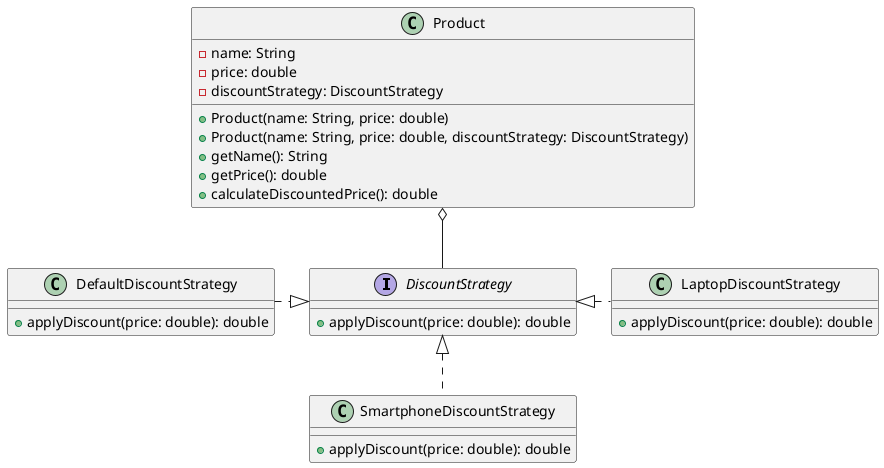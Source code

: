 @startuml

interface DiscountStrategy {
    + applyDiscount(price: double): double
}

class LaptopDiscountStrategy {
    + applyDiscount(price: double): double
}

class SmartphoneDiscountStrategy {
    + applyDiscount(price: double): double
}

class DefaultDiscountStrategy {
    + applyDiscount(price: double): double
}

class Product {
    - name: String
    - price: double
    - discountStrategy: DiscountStrategy

    + Product(name: String, price: double)
    + Product(name: String, price: double, discountStrategy: DiscountStrategy)
    + getName(): String
    + getPrice(): double
    + calculateDiscountedPrice(): double
}

Product o-- DiscountStrategy
LaptopDiscountStrategy .left.|> DiscountStrategy
SmartphoneDiscountStrategy .up.|> DiscountStrategy
DefaultDiscountStrategy .right.|> DiscountStrategy

@enduml